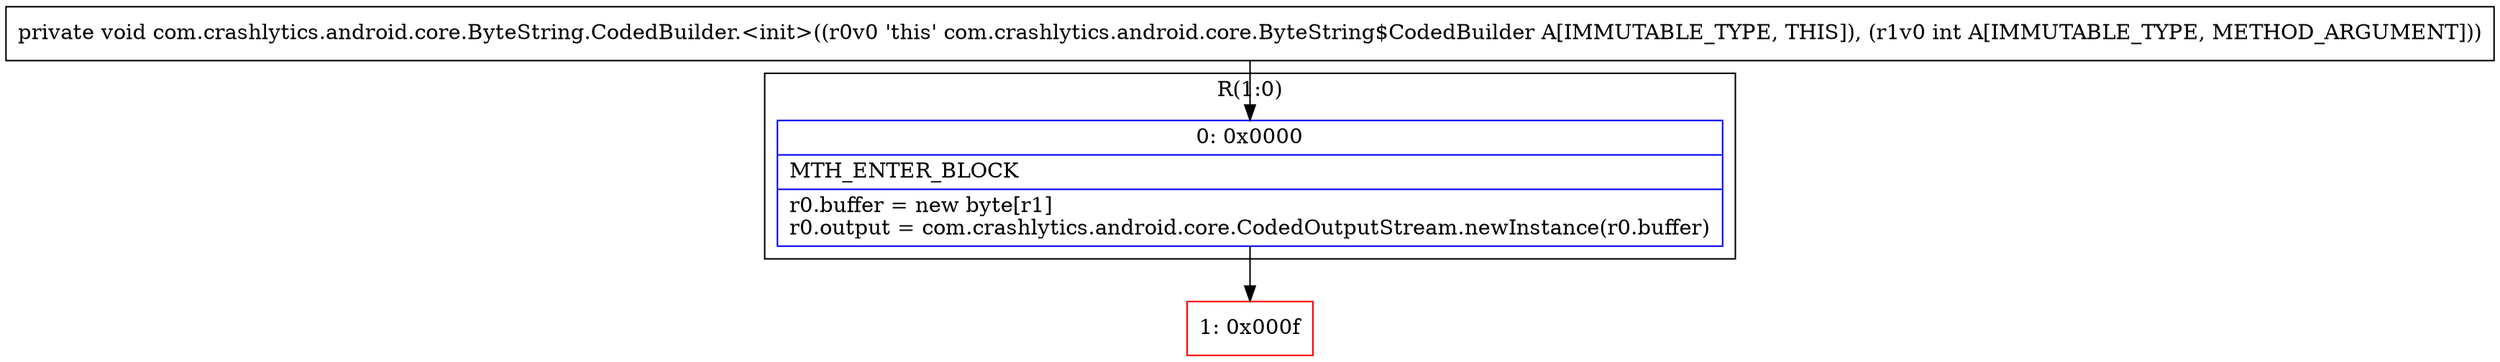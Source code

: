 digraph "CFG forcom.crashlytics.android.core.ByteString.CodedBuilder.\<init\>(I)V" {
subgraph cluster_Region_263188669 {
label = "R(1:0)";
node [shape=record,color=blue];
Node_0 [shape=record,label="{0\:\ 0x0000|MTH_ENTER_BLOCK\l|r0.buffer = new byte[r1]\lr0.output = com.crashlytics.android.core.CodedOutputStream.newInstance(r0.buffer)\l}"];
}
Node_1 [shape=record,color=red,label="{1\:\ 0x000f}"];
MethodNode[shape=record,label="{private void com.crashlytics.android.core.ByteString.CodedBuilder.\<init\>((r0v0 'this' com.crashlytics.android.core.ByteString$CodedBuilder A[IMMUTABLE_TYPE, THIS]), (r1v0 int A[IMMUTABLE_TYPE, METHOD_ARGUMENT])) }"];
MethodNode -> Node_0;
Node_0 -> Node_1;
}

